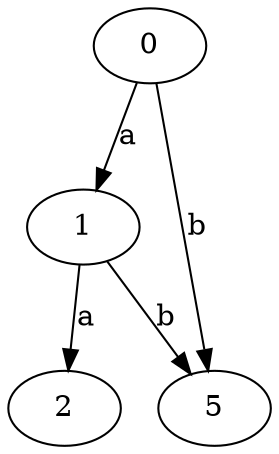 strict digraph  {
1;
2;
0;
5;
1 -> 2  [label=a];
1 -> 5  [label=b];
0 -> 1  [label=a];
0 -> 5  [label=b];
}
